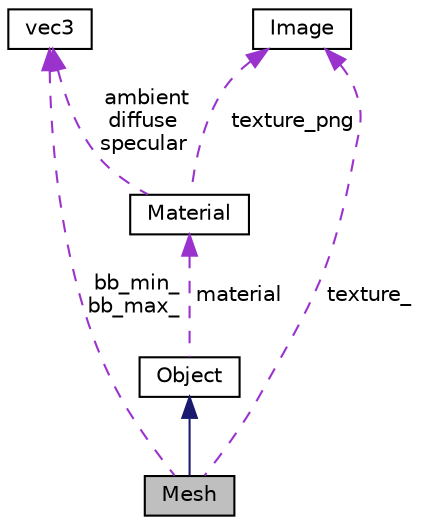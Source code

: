 digraph "Mesh"
{
  edge [fontname="Helvetica",fontsize="10",labelfontname="Helvetica",labelfontsize="10"];
  node [fontname="Helvetica",fontsize="10",shape=record];
  Node2 [label="Mesh",height=0.2,width=0.4,color="black", fillcolor="grey75", style="filled", fontcolor="black"];
  Node3 -> Node2 [dir="back",color="midnightblue",fontsize="10",style="solid",fontname="Helvetica"];
  Node3 [label="Object",height=0.2,width=0.4,color="black", fillcolor="white", style="filled",URL="$structObject.html"];
  Node4 -> Node3 [dir="back",color="darkorchid3",fontsize="10",style="dashed",label=" material" ,fontname="Helvetica"];
  Node4 [label="Material",height=0.2,width=0.4,color="black", fillcolor="white", style="filled",URL="$structMaterial.html"];
  Node5 -> Node4 [dir="back",color="darkorchid3",fontsize="10",style="dashed",label=" ambient\ndiffuse\nspecular" ,fontname="Helvetica"];
  Node5 [label="vec3",height=0.2,width=0.4,color="black", fillcolor="white", style="filled",URL="$classvec3.html"];
  Node6 -> Node4 [dir="back",color="darkorchid3",fontsize="10",style="dashed",label=" texture_png" ,fontname="Helvetica"];
  Node6 [label="Image",height=0.2,width=0.4,color="black", fillcolor="white", style="filled",URL="$classImage.html"];
  Node5 -> Node2 [dir="back",color="darkorchid3",fontsize="10",style="dashed",label=" bb_min_\nbb_max_" ,fontname="Helvetica"];
  Node6 -> Node2 [dir="back",color="darkorchid3",fontsize="10",style="dashed",label=" texture_" ,fontname="Helvetica"];
}
